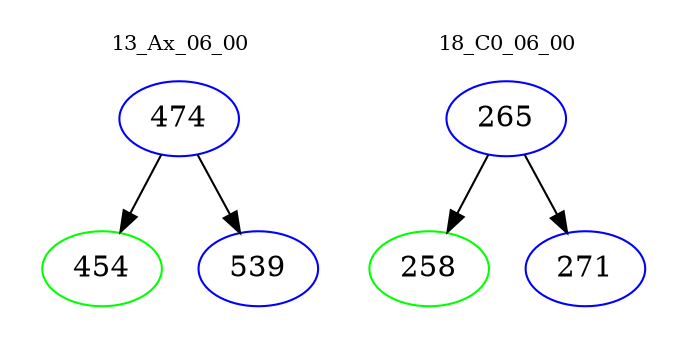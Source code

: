 digraph{
subgraph cluster_0 {
color = white
label = "13_Ax_06_00";
fontsize=10;
T0_474 [label="474", color="blue"]
T0_474 -> T0_454 [color="black"]
T0_454 [label="454", color="green"]
T0_474 -> T0_539 [color="black"]
T0_539 [label="539", color="blue"]
}
subgraph cluster_1 {
color = white
label = "18_C0_06_00";
fontsize=10;
T1_265 [label="265", color="blue"]
T1_265 -> T1_258 [color="black"]
T1_258 [label="258", color="green"]
T1_265 -> T1_271 [color="black"]
T1_271 [label="271", color="blue"]
}
}
